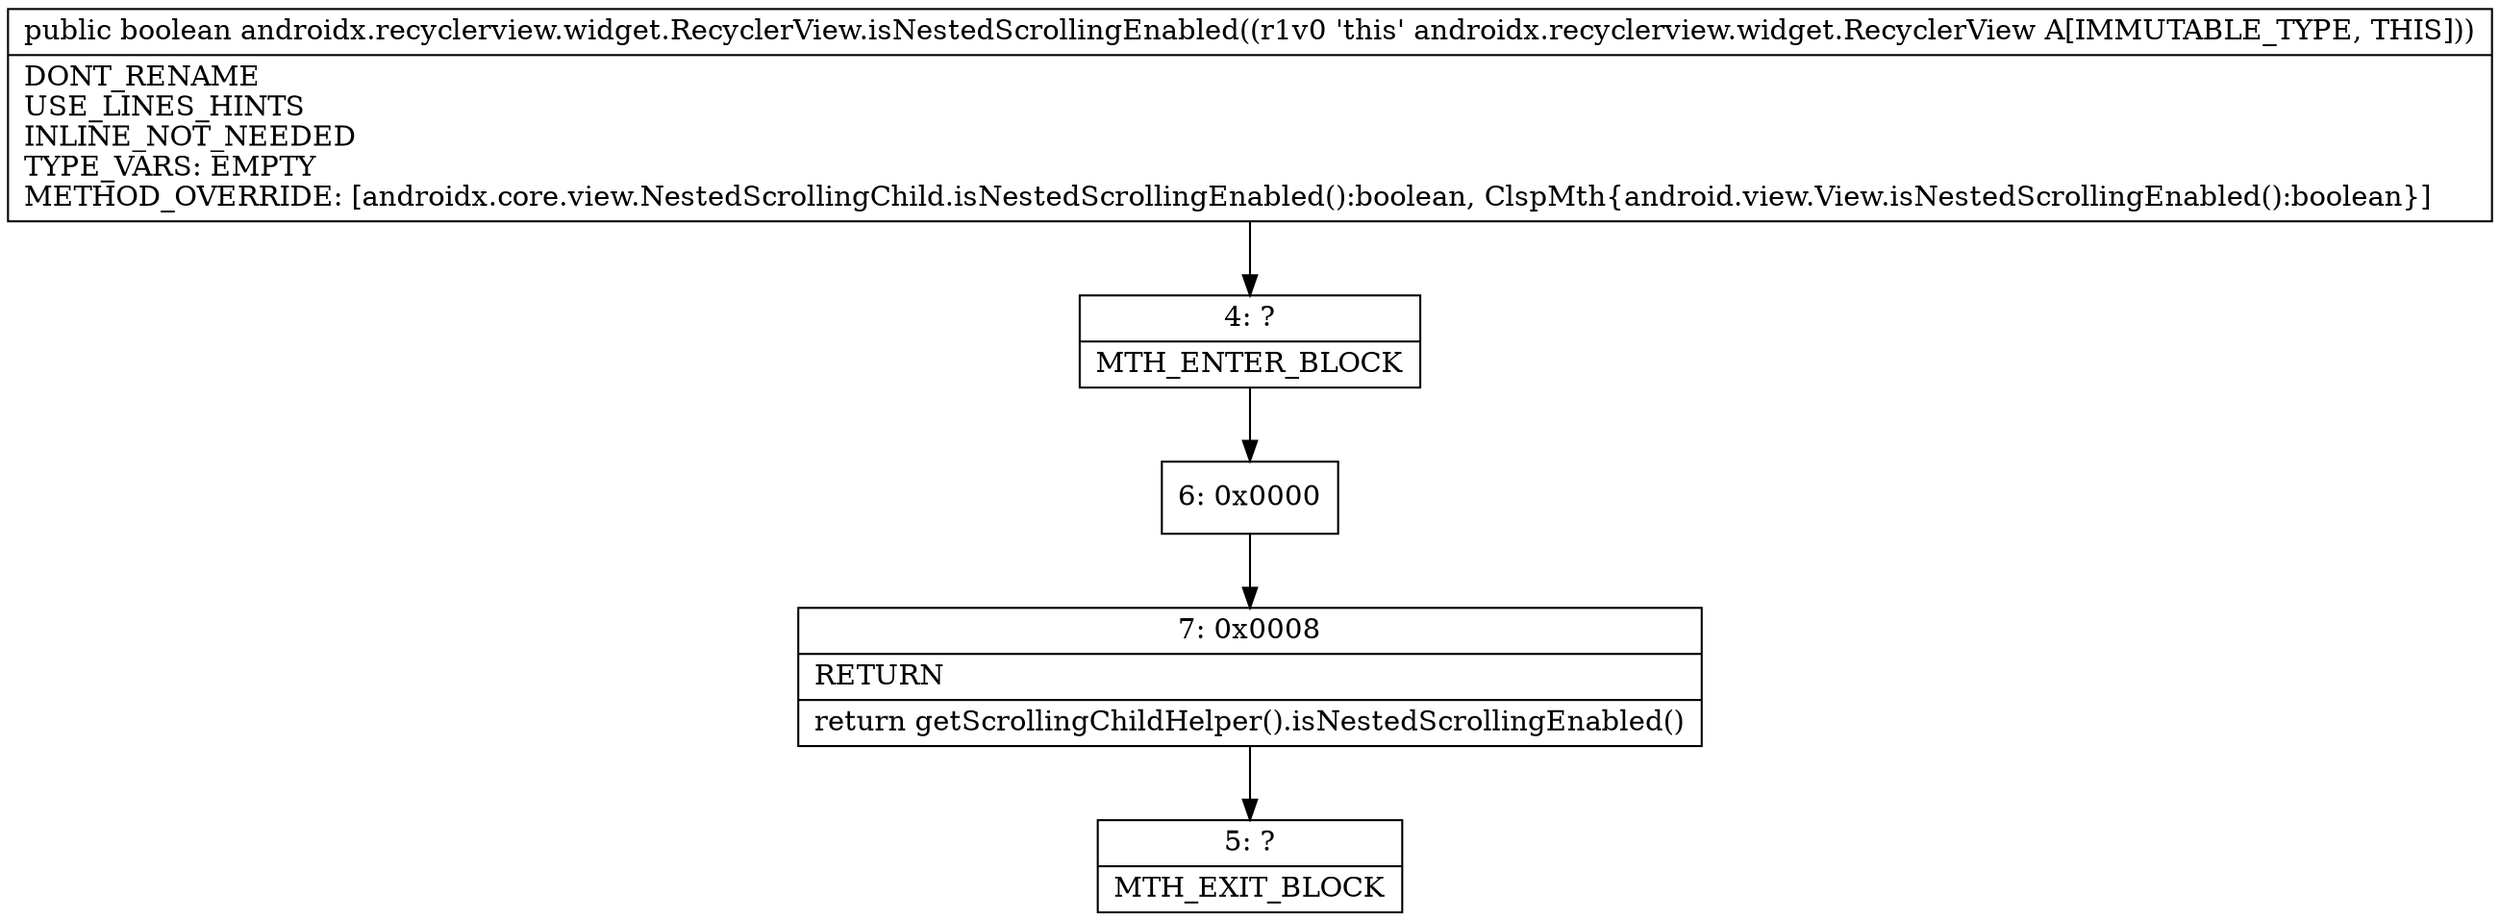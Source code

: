 digraph "CFG forandroidx.recyclerview.widget.RecyclerView.isNestedScrollingEnabled()Z" {
Node_4 [shape=record,label="{4\:\ ?|MTH_ENTER_BLOCK\l}"];
Node_6 [shape=record,label="{6\:\ 0x0000}"];
Node_7 [shape=record,label="{7\:\ 0x0008|RETURN\l|return getScrollingChildHelper().isNestedScrollingEnabled()\l}"];
Node_5 [shape=record,label="{5\:\ ?|MTH_EXIT_BLOCK\l}"];
MethodNode[shape=record,label="{public boolean androidx.recyclerview.widget.RecyclerView.isNestedScrollingEnabled((r1v0 'this' androidx.recyclerview.widget.RecyclerView A[IMMUTABLE_TYPE, THIS]))  | DONT_RENAME\lUSE_LINES_HINTS\lINLINE_NOT_NEEDED\lTYPE_VARS: EMPTY\lMETHOD_OVERRIDE: [androidx.core.view.NestedScrollingChild.isNestedScrollingEnabled():boolean, ClspMth\{android.view.View.isNestedScrollingEnabled():boolean\}]\l}"];
MethodNode -> Node_4;Node_4 -> Node_6;
Node_6 -> Node_7;
Node_7 -> Node_5;
}


